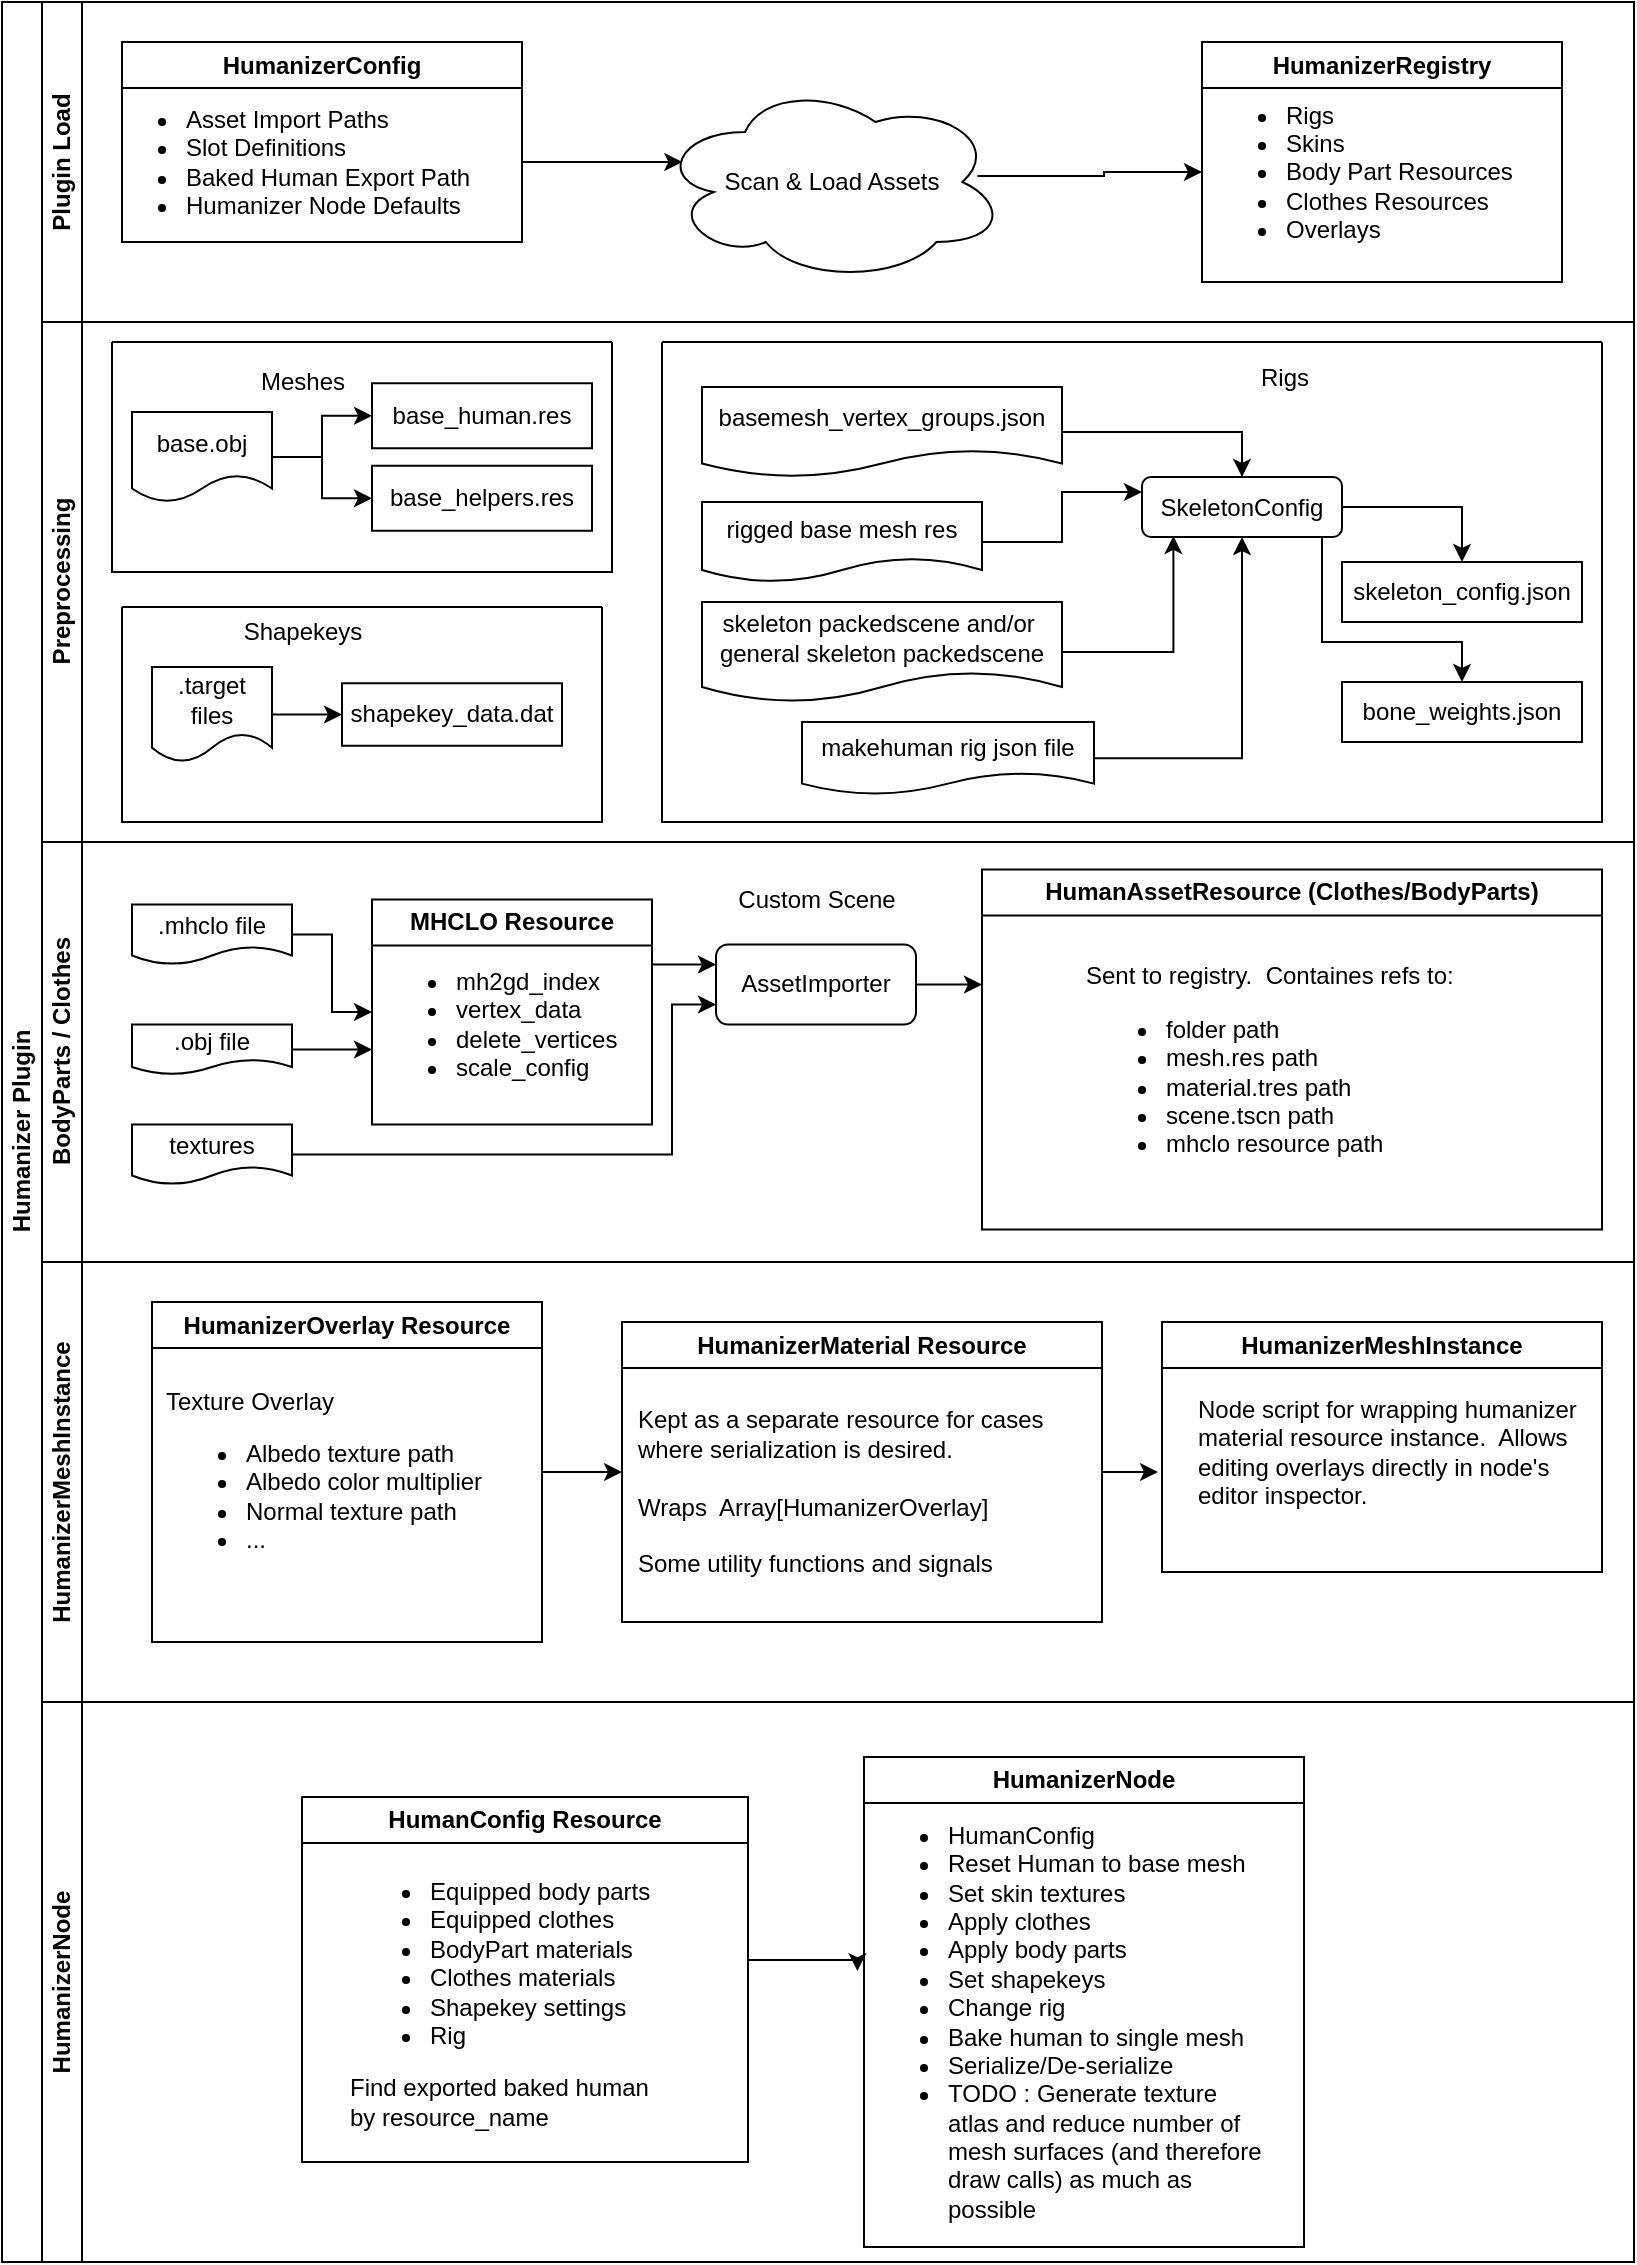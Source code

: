 <mxfile version="24.0.0" type="device">
  <diagram id="prtHgNgQTEPvFCAcTncT" name="Page-1">
    <mxGraphModel dx="2048" dy="759" grid="1" gridSize="10" guides="1" tooltips="1" connect="1" arrows="1" fold="1" page="1" pageScale="1" pageWidth="827" pageHeight="1169" math="0" shadow="0">
      <root>
        <mxCell id="0" />
        <mxCell id="1" parent="0" />
        <mxCell id="dNxyNK7c78bLwvsdeMH5-19" value="Humanizer Plugin" style="swimlane;html=1;childLayout=stackLayout;resizeParent=1;resizeParentMax=0;horizontal=0;startSize=20;horizontalStack=0;" parent="1" vertex="1">
          <mxGeometry x="-818" y="10" width="816" height="1130" as="geometry" />
        </mxCell>
        <mxCell id="E1nOFEmdzeE2VjTm07h2-82" value="Plugin Load" style="swimlane;horizontal=0;whiteSpace=wrap;html=1;startSize=20;" parent="dNxyNK7c78bLwvsdeMH5-19" vertex="1">
          <mxGeometry x="20" width="796" height="160" as="geometry" />
        </mxCell>
        <mxCell id="E1nOFEmdzeE2VjTm07h2-85" value="HumanizerConfig" style="swimlane;whiteSpace=wrap;html=1;" parent="E1nOFEmdzeE2VjTm07h2-82" vertex="1">
          <mxGeometry x="40" y="20" width="200" height="100" as="geometry" />
        </mxCell>
        <mxCell id="E1nOFEmdzeE2VjTm07h2-87" value="&lt;ul&gt;&lt;li&gt;Asset Import Paths&lt;/li&gt;&lt;li&gt;Slot Definitions&lt;/li&gt;&lt;li&gt;Baked Human Export Path&lt;/li&gt;&lt;li&gt;Humanizer Node Defaults&lt;/li&gt;&lt;/ul&gt;" style="text;html=1;align=left;verticalAlign=middle;resizable=0;points=[];autosize=1;strokeColor=none;fillColor=none;" parent="E1nOFEmdzeE2VjTm07h2-85" vertex="1">
          <mxGeometry x="-10" y="10" width="210" height="100" as="geometry" />
        </mxCell>
        <mxCell id="E1nOFEmdzeE2VjTm07h2-86" value="HumanizerRegistry" style="swimlane;whiteSpace=wrap;html=1;" parent="E1nOFEmdzeE2VjTm07h2-82" vertex="1">
          <mxGeometry x="580" y="20" width="180" height="120" as="geometry" />
        </mxCell>
        <mxCell id="E1nOFEmdzeE2VjTm07h2-90" value="Scan &amp;amp; Load Assets" style="whiteSpace=wrap;html=1;shape=cloud;perimeter=ellipsePerimeter;" parent="E1nOFEmdzeE2VjTm07h2-82" vertex="1">
          <mxGeometry x="308" y="40" width="174" height="100" as="geometry" />
        </mxCell>
        <mxCell id="E1nOFEmdzeE2VjTm07h2-93" style="edgeStyle=orthogonalEdgeStyle;rounded=0;orthogonalLoop=1;jettySize=auto;html=1;entryX=0.07;entryY=0.4;entryDx=0;entryDy=0;entryPerimeter=0;" parent="E1nOFEmdzeE2VjTm07h2-82" source="E1nOFEmdzeE2VjTm07h2-87" target="E1nOFEmdzeE2VjTm07h2-90" edge="1">
          <mxGeometry relative="1" as="geometry" />
        </mxCell>
        <mxCell id="E1nOFEmdzeE2VjTm07h2-96" value="" style="edgeStyle=orthogonalEdgeStyle;rounded=0;orthogonalLoop=1;jettySize=auto;html=1;exitX=0.918;exitY=0.47;exitDx=0;exitDy=0;exitPerimeter=0;" parent="E1nOFEmdzeE2VjTm07h2-82" source="E1nOFEmdzeE2VjTm07h2-90" target="E1nOFEmdzeE2VjTm07h2-88" edge="1">
          <mxGeometry relative="1" as="geometry">
            <mxPoint x="520" y="287" as="sourcePoint" />
            <mxPoint x="630" y="290" as="targetPoint" />
          </mxGeometry>
        </mxCell>
        <mxCell id="E1nOFEmdzeE2VjTm07h2-88" value="&lt;ul&gt;&lt;li&gt;Rigs&lt;/li&gt;&lt;li&gt;Skins&lt;/li&gt;&lt;li&gt;Body Part Resources&lt;/li&gt;&lt;li&gt;Clothes Resources&lt;/li&gt;&lt;li&gt;Overlays&lt;/li&gt;&lt;/ul&gt;" style="text;html=1;align=left;verticalAlign=middle;resizable=0;points=[];autosize=1;strokeColor=none;fillColor=none;" parent="E1nOFEmdzeE2VjTm07h2-82" vertex="1">
          <mxGeometry x="580" y="30" width="180" height="110" as="geometry" />
        </mxCell>
        <mxCell id="dNxyNK7c78bLwvsdeMH5-20" value="Preprocessing" style="swimlane;html=1;startSize=20;horizontal=0;" parent="dNxyNK7c78bLwvsdeMH5-19" vertex="1">
          <mxGeometry x="20" y="160" width="796" height="260" as="geometry">
            <mxRectangle x="20" width="850" height="30" as="alternateBounds" />
          </mxGeometry>
        </mxCell>
        <mxCell id="E1nOFEmdzeE2VjTm07h2-50" value="Shapekeys" style="text;html=1;align=center;verticalAlign=middle;resizable=0;points=[];autosize=1;strokeColor=none;fillColor=none;" parent="dNxyNK7c78bLwvsdeMH5-20" vertex="1">
          <mxGeometry x="90" y="140" width="80" height="30" as="geometry" />
        </mxCell>
        <mxCell id="E1nOFEmdzeE2VjTm07h2-54" value="" style="swimlane;startSize=0;" parent="dNxyNK7c78bLwvsdeMH5-20" vertex="1">
          <mxGeometry x="310" y="10" width="470" height="240" as="geometry">
            <mxRectangle x="334" y="10" width="50" height="40" as="alternateBounds" />
          </mxGeometry>
        </mxCell>
        <mxCell id="E1nOFEmdzeE2VjTm07h2-55" value="Rigs" style="text;html=1;align=center;verticalAlign=middle;resizable=0;points=[];autosize=1;strokeColor=none;fillColor=none;" parent="E1nOFEmdzeE2VjTm07h2-54" vertex="1">
          <mxGeometry x="286" y="2.5" width="50" height="30" as="geometry" />
        </mxCell>
        <mxCell id="Voa3J6IPuXhRRujfUPY2-4" style="edgeStyle=orthogonalEdgeStyle;rounded=0;orthogonalLoop=1;jettySize=auto;html=1;entryX=0.5;entryY=0;entryDx=0;entryDy=0;" edge="1" parent="E1nOFEmdzeE2VjTm07h2-54" source="E1nOFEmdzeE2VjTm07h2-42" target="E1nOFEmdzeE2VjTm07h2-56">
          <mxGeometry relative="1" as="geometry">
            <Array as="points">
              <mxPoint x="400" y="82" />
            </Array>
          </mxGeometry>
        </mxCell>
        <mxCell id="Voa3J6IPuXhRRujfUPY2-5" style="edgeStyle=orthogonalEdgeStyle;rounded=0;orthogonalLoop=1;jettySize=auto;html=1;entryX=0.5;entryY=0;entryDx=0;entryDy=0;" edge="1" parent="E1nOFEmdzeE2VjTm07h2-54" source="E1nOFEmdzeE2VjTm07h2-42" target="E1nOFEmdzeE2VjTm07h2-57">
          <mxGeometry relative="1" as="geometry">
            <Array as="points">
              <mxPoint x="330" y="150" />
              <mxPoint x="400" y="150" />
            </Array>
          </mxGeometry>
        </mxCell>
        <mxCell id="E1nOFEmdzeE2VjTm07h2-42" value="SkeletonConfig" style="rounded=1;whiteSpace=wrap;html=1;" parent="E1nOFEmdzeE2VjTm07h2-54" vertex="1">
          <mxGeometry x="240" y="67.5" width="100" height="30" as="geometry" />
        </mxCell>
        <mxCell id="E1nOFEmdzeE2VjTm07h2-61" style="edgeStyle=orthogonalEdgeStyle;rounded=0;orthogonalLoop=1;jettySize=auto;html=1;entryX=0;entryY=0.25;entryDx=0;entryDy=0;" parent="E1nOFEmdzeE2VjTm07h2-54" source="E1nOFEmdzeE2VjTm07h2-40" target="E1nOFEmdzeE2VjTm07h2-42" edge="1">
          <mxGeometry relative="1" as="geometry" />
        </mxCell>
        <mxCell id="E1nOFEmdzeE2VjTm07h2-40" value="rigged base mesh res" style="shape=document;whiteSpace=wrap;html=1;boundedLbl=1;" parent="E1nOFEmdzeE2VjTm07h2-54" vertex="1">
          <mxGeometry x="20" y="80" width="140" height="40" as="geometry" />
        </mxCell>
        <mxCell id="E1nOFEmdzeE2VjTm07h2-41" value="skeleton packedscene&amp;nbsp;&lt;span style=&quot;background-color: initial;&quot;&gt;and/or&amp;nbsp;&lt;/span&gt;&lt;div&gt;&lt;span style=&quot;background-color: initial;&quot;&gt;general skeleton packedscene&lt;/span&gt;&lt;/div&gt;" style="shape=document;whiteSpace=wrap;html=1;boundedLbl=1;" parent="E1nOFEmdzeE2VjTm07h2-54" vertex="1">
          <mxGeometry x="20" y="130" width="180" height="50" as="geometry" />
        </mxCell>
        <mxCell id="E1nOFEmdzeE2VjTm07h2-63" style="edgeStyle=orthogonalEdgeStyle;rounded=0;orthogonalLoop=1;jettySize=auto;html=1;entryX=0.5;entryY=1;entryDx=0;entryDy=0;" parent="E1nOFEmdzeE2VjTm07h2-54" source="E1nOFEmdzeE2VjTm07h2-38" target="E1nOFEmdzeE2VjTm07h2-42" edge="1">
          <mxGeometry relative="1" as="geometry" />
        </mxCell>
        <mxCell id="E1nOFEmdzeE2VjTm07h2-38" value="makehuman&amp;nbsp;&lt;span style=&quot;background-color: initial;&quot;&gt;rig json file&lt;/span&gt;" style="shape=document;whiteSpace=wrap;html=1;boundedLbl=1;" parent="E1nOFEmdzeE2VjTm07h2-54" vertex="1">
          <mxGeometry x="70" y="190" width="146" height="36.25" as="geometry" />
        </mxCell>
        <mxCell id="E1nOFEmdzeE2VjTm07h2-56" value="skeleton_config.json" style="rounded=0;whiteSpace=wrap;html=1;" parent="E1nOFEmdzeE2VjTm07h2-54" vertex="1">
          <mxGeometry x="340" y="110" width="120" height="30" as="geometry" />
        </mxCell>
        <mxCell id="E1nOFEmdzeE2VjTm07h2-57" value="bone_weights.json" style="rounded=0;whiteSpace=wrap;html=1;" parent="E1nOFEmdzeE2VjTm07h2-54" vertex="1">
          <mxGeometry x="340" y="170" width="120" height="30" as="geometry" />
        </mxCell>
        <mxCell id="E1nOFEmdzeE2VjTm07h2-62" style="edgeStyle=orthogonalEdgeStyle;rounded=0;orthogonalLoop=1;jettySize=auto;html=1;entryX=0.157;entryY=0.983;entryDx=0;entryDy=0;entryPerimeter=0;" parent="E1nOFEmdzeE2VjTm07h2-54" source="E1nOFEmdzeE2VjTm07h2-41" target="E1nOFEmdzeE2VjTm07h2-42" edge="1">
          <mxGeometry relative="1" as="geometry">
            <Array as="points">
              <mxPoint x="256" y="155" />
            </Array>
          </mxGeometry>
        </mxCell>
        <mxCell id="E1nOFEmdzeE2VjTm07h2-39" value="basemesh_vertex_groups.json" style="shape=document;whiteSpace=wrap;html=1;boundedLbl=1;" parent="E1nOFEmdzeE2VjTm07h2-54" vertex="1">
          <mxGeometry x="20" y="22.5" width="180" height="45" as="geometry" />
        </mxCell>
        <mxCell id="E1nOFEmdzeE2VjTm07h2-60" style="edgeStyle=orthogonalEdgeStyle;rounded=0;orthogonalLoop=1;jettySize=auto;html=1;entryX=0.5;entryY=0;entryDx=0;entryDy=0;" parent="E1nOFEmdzeE2VjTm07h2-54" source="E1nOFEmdzeE2VjTm07h2-39" target="E1nOFEmdzeE2VjTm07h2-42" edge="1">
          <mxGeometry relative="1" as="geometry" />
        </mxCell>
        <mxCell id="E1nOFEmdzeE2VjTm07h2-52" value="" style="swimlane;startSize=0;" parent="dNxyNK7c78bLwvsdeMH5-20" vertex="1">
          <mxGeometry x="40" y="142.5" width="240" height="107.5" as="geometry">
            <mxRectangle x="-120" y="-127.5" width="50" height="40" as="alternateBounds" />
          </mxGeometry>
        </mxCell>
        <mxCell id="E1nOFEmdzeE2VjTm07h2-3" value="shapekey_data.dat" style="rounded=0;whiteSpace=wrap;html=1;" parent="E1nOFEmdzeE2VjTm07h2-52" vertex="1">
          <mxGeometry x="110" y="38.13" width="110" height="31.25" as="geometry" />
        </mxCell>
        <mxCell id="E1nOFEmdzeE2VjTm07h2-14" value=".target&lt;div&gt;files&lt;/div&gt;" style="rounded=0;whiteSpace=wrap;html=1;shape=document;boundedLbl=1;" parent="E1nOFEmdzeE2VjTm07h2-52" vertex="1">
          <mxGeometry x="15" y="30" width="60" height="47.5" as="geometry" />
        </mxCell>
        <mxCell id="E1nOFEmdzeE2VjTm07h2-16" style="edgeStyle=orthogonalEdgeStyle;rounded=0;orthogonalLoop=1;jettySize=auto;html=1;entryX=0;entryY=0.5;entryDx=0;entryDy=0;" parent="E1nOFEmdzeE2VjTm07h2-52" source="E1nOFEmdzeE2VjTm07h2-14" target="E1nOFEmdzeE2VjTm07h2-3" edge="1">
          <mxGeometry relative="1" as="geometry" />
        </mxCell>
        <mxCell id="E1nOFEmdzeE2VjTm07h2-53" value="" style="swimlane;startSize=0;" parent="dNxyNK7c78bLwvsdeMH5-20" vertex="1">
          <mxGeometry x="35" y="10" width="250" height="115" as="geometry">
            <mxRectangle x="30" y="10" width="50" height="40" as="alternateBounds" />
          </mxGeometry>
        </mxCell>
        <mxCell id="E1nOFEmdzeE2VjTm07h2-17" value="Meshes" style="text;html=1;align=center;verticalAlign=middle;resizable=0;points=[];autosize=1;strokeColor=none;fillColor=none;" parent="E1nOFEmdzeE2VjTm07h2-53" vertex="1">
          <mxGeometry x="60" y="5" width="70" height="30" as="geometry" />
        </mxCell>
        <mxCell id="E1nOFEmdzeE2VjTm07h2-11" value="base.obj" style="rounded=0;whiteSpace=wrap;html=1;glass=0;shape=document;boundedLbl=1;" parent="E1nOFEmdzeE2VjTm07h2-53" vertex="1">
          <mxGeometry x="10" y="35" width="70" height="45" as="geometry" />
        </mxCell>
        <mxCell id="E1nOFEmdzeE2VjTm07h2-32" value="base_helpers.res" style="rounded=0;whiteSpace=wrap;html=1;fontFamily=Helvetica;fontSize=12;fontColor=#000000;align=center;" parent="E1nOFEmdzeE2VjTm07h2-53" vertex="1">
          <mxGeometry x="130" y="61.88" width="110" height="32.5" as="geometry" />
        </mxCell>
        <mxCell id="dNxyNK7c78bLwvsdeMH5-24" value="&lt;div&gt;&lt;span style=&quot;background-color: initial;&quot;&gt;base_human.res&lt;/span&gt;&lt;br&gt;&lt;/div&gt;" style="rounded=0;whiteSpace=wrap;html=1;fontFamily=Helvetica;fontSize=12;fontColor=#000000;align=center;" parent="E1nOFEmdzeE2VjTm07h2-53" vertex="1">
          <mxGeometry x="130" y="20.63" width="110" height="32.5" as="geometry" />
        </mxCell>
        <mxCell id="E1nOFEmdzeE2VjTm07h2-33" style="edgeStyle=orthogonalEdgeStyle;rounded=0;orthogonalLoop=1;jettySize=auto;html=1;" parent="E1nOFEmdzeE2VjTm07h2-53" source="E1nOFEmdzeE2VjTm07h2-11" target="E1nOFEmdzeE2VjTm07h2-32" edge="1">
          <mxGeometry relative="1" as="geometry" />
        </mxCell>
        <mxCell id="E1nOFEmdzeE2VjTm07h2-13" style="edgeStyle=orthogonalEdgeStyle;rounded=0;orthogonalLoop=1;jettySize=auto;html=1;exitX=1;exitY=0.5;exitDx=0;exitDy=0;entryX=0;entryY=0.5;entryDx=0;entryDy=0;" parent="E1nOFEmdzeE2VjTm07h2-53" source="E1nOFEmdzeE2VjTm07h2-11" target="dNxyNK7c78bLwvsdeMH5-24" edge="1">
          <mxGeometry relative="1" as="geometry" />
        </mxCell>
        <mxCell id="dNxyNK7c78bLwvsdeMH5-21" value="BodyParts /&amp;nbsp;&lt;span style=&quot;background-color: initial;&quot;&gt;Clothes&lt;/span&gt;" style="swimlane;html=1;startSize=20;horizontal=0;" parent="dNxyNK7c78bLwvsdeMH5-19" vertex="1">
          <mxGeometry x="20" y="420" width="796" height="210" as="geometry">
            <mxRectangle x="20" y="30" width="850" height="30" as="alternateBounds" />
          </mxGeometry>
        </mxCell>
        <mxCell id="Voa3J6IPuXhRRujfUPY2-1" style="edgeStyle=orthogonalEdgeStyle;rounded=0;orthogonalLoop=1;jettySize=auto;html=1;" edge="1" parent="dNxyNK7c78bLwvsdeMH5-21" source="E1nOFEmdzeE2VjTm07h2-9">
          <mxGeometry relative="1" as="geometry">
            <mxPoint x="470" y="71.25" as="targetPoint" />
          </mxGeometry>
        </mxCell>
        <mxCell id="E1nOFEmdzeE2VjTm07h2-9" value="AssetImporter" style="rounded=1;whiteSpace=wrap;html=1;" parent="dNxyNK7c78bLwvsdeMH5-21" vertex="1">
          <mxGeometry x="337" y="51.25" width="100" height="40" as="geometry" />
        </mxCell>
        <mxCell id="E1nOFEmdzeE2VjTm07h2-28" style="edgeStyle=orthogonalEdgeStyle;rounded=0;orthogonalLoop=1;jettySize=auto;html=1;entryX=0;entryY=0.5;entryDx=0;entryDy=0;" parent="dNxyNK7c78bLwvsdeMH5-21" source="E1nOFEmdzeE2VjTm07h2-18" target="E1nOFEmdzeE2VjTm07h2-24" edge="1">
          <mxGeometry relative="1" as="geometry" />
        </mxCell>
        <mxCell id="E1nOFEmdzeE2VjTm07h2-18" value=".mhclo file" style="rounded=0;whiteSpace=wrap;html=1;shape=document;boundedLbl=1;" parent="dNxyNK7c78bLwvsdeMH5-21" vertex="1">
          <mxGeometry x="45" y="31.25" width="80" height="30" as="geometry" />
        </mxCell>
        <mxCell id="E1nOFEmdzeE2VjTm07h2-29" style="edgeStyle=orthogonalEdgeStyle;rounded=0;orthogonalLoop=1;jettySize=auto;html=1;" parent="dNxyNK7c78bLwvsdeMH5-21" source="E1nOFEmdzeE2VjTm07h2-19" edge="1">
          <mxGeometry relative="1" as="geometry">
            <mxPoint x="165" y="103.75" as="targetPoint" />
          </mxGeometry>
        </mxCell>
        <mxCell id="E1nOFEmdzeE2VjTm07h2-19" value=".obj file" style="rounded=0;whiteSpace=wrap;html=1;shape=document;boundedLbl=1;" parent="dNxyNK7c78bLwvsdeMH5-21" vertex="1">
          <mxGeometry x="45" y="91.25" width="80" height="25" as="geometry" />
        </mxCell>
        <mxCell id="E1nOFEmdzeE2VjTm07h2-37" style="edgeStyle=orthogonalEdgeStyle;rounded=0;orthogonalLoop=1;jettySize=auto;html=1;entryX=0;entryY=0.75;entryDx=0;entryDy=0;" parent="dNxyNK7c78bLwvsdeMH5-21" source="E1nOFEmdzeE2VjTm07h2-20" target="E1nOFEmdzeE2VjTm07h2-9" edge="1">
          <mxGeometry relative="1" as="geometry">
            <Array as="points">
              <mxPoint x="315" y="156.25" />
              <mxPoint x="315" y="81.25" />
            </Array>
          </mxGeometry>
        </mxCell>
        <mxCell id="E1nOFEmdzeE2VjTm07h2-20" value="textures" style="rounded=0;whiteSpace=wrap;html=1;shape=document;boundedLbl=1;" parent="dNxyNK7c78bLwvsdeMH5-21" vertex="1">
          <mxGeometry x="45" y="141.25" width="80" height="30" as="geometry" />
        </mxCell>
        <mxCell id="E1nOFEmdzeE2VjTm07h2-24" value="MHCLO Resource" style="swimlane;whiteSpace=wrap;html=1;" parent="dNxyNK7c78bLwvsdeMH5-21" vertex="1">
          <mxGeometry x="165" y="28.75" width="140" height="112.5" as="geometry" />
        </mxCell>
        <mxCell id="E1nOFEmdzeE2VjTm07h2-26" value="&lt;ul&gt;&lt;li&gt;mh2gd_index&lt;/li&gt;&lt;li style=&quot;&quot;&gt;vertex_data&lt;/li&gt;&lt;li style=&quot;&quot;&gt;delete_vertices&lt;/li&gt;&lt;li style=&quot;&quot;&gt;scale_config&lt;/li&gt;&lt;/ul&gt;" style="text;html=1;align=left;verticalAlign=middle;resizable=0;points=[];autosize=1;strokeColor=none;fillColor=none;" parent="E1nOFEmdzeE2VjTm07h2-24" vertex="1">
          <mxGeometry y="12.5" width="140" height="100" as="geometry" />
        </mxCell>
        <mxCell id="E1nOFEmdzeE2VjTm07h2-36" style="edgeStyle=orthogonalEdgeStyle;rounded=0;orthogonalLoop=1;jettySize=auto;html=1;entryX=0;entryY=0.25;entryDx=0;entryDy=0;" parent="dNxyNK7c78bLwvsdeMH5-21" source="E1nOFEmdzeE2VjTm07h2-26" target="E1nOFEmdzeE2VjTm07h2-9" edge="1">
          <mxGeometry relative="1" as="geometry">
            <Array as="points">
              <mxPoint x="325" y="61.25" />
              <mxPoint x="325" y="61.25" />
            </Array>
          </mxGeometry>
        </mxCell>
        <mxCell id="E1nOFEmdzeE2VjTm07h2-105" value="HumanAssetResource (Clothes/BodyParts)" style="swimlane;whiteSpace=wrap;html=1;" parent="dNxyNK7c78bLwvsdeMH5-21" vertex="1">
          <mxGeometry x="470" y="13.75" width="310" height="180" as="geometry" />
        </mxCell>
        <mxCell id="E1nOFEmdzeE2VjTm07h2-106" value="&lt;div style=&quot;&quot;&gt;&lt;span style=&quot;background-color: initial;&quot;&gt;Sent to registry.&amp;nbsp; Containes refs to:&lt;/span&gt;&lt;/div&gt;&lt;div&gt;&lt;ul&gt;&lt;li&gt;folder path&lt;/li&gt;&lt;li&gt;mesh.res path&lt;/li&gt;&lt;li&gt;material.tres path&lt;/li&gt;&lt;li&gt;scene.tscn path&lt;/li&gt;&lt;li&gt;mhclo resource path&lt;/li&gt;&lt;/ul&gt;&lt;/div&gt;" style="text;html=1;align=left;verticalAlign=middle;resizable=0;points=[];autosize=1;strokeColor=none;fillColor=none;" parent="E1nOFEmdzeE2VjTm07h2-105" vertex="1">
          <mxGeometry x="50" y="41.25" width="210" height="120" as="geometry" />
        </mxCell>
        <mxCell id="E1nOFEmdzeE2VjTm07h2-126" value="Custom Scene" style="text;html=1;align=center;verticalAlign=middle;resizable=0;points=[];autosize=1;strokeColor=none;fillColor=none;" parent="dNxyNK7c78bLwvsdeMH5-21" vertex="1">
          <mxGeometry x="337" y="13.75" width="100" height="30" as="geometry" />
        </mxCell>
        <mxCell id="E1nOFEmdzeE2VjTm07h2-108" value="HumanizerMeshInstance" style="swimlane;horizontal=0;whiteSpace=wrap;html=1;startSize=20;" parent="dNxyNK7c78bLwvsdeMH5-19" vertex="1">
          <mxGeometry x="20" y="630" width="796" height="220" as="geometry" />
        </mxCell>
        <mxCell id="Voa3J6IPuXhRRujfUPY2-12" style="edgeStyle=orthogonalEdgeStyle;rounded=0;orthogonalLoop=1;jettySize=auto;html=1;" edge="1" parent="E1nOFEmdzeE2VjTm07h2-108" source="E1nOFEmdzeE2VjTm07h2-109">
          <mxGeometry relative="1" as="geometry">
            <mxPoint x="558" y="105" as="targetPoint" />
          </mxGeometry>
        </mxCell>
        <mxCell id="E1nOFEmdzeE2VjTm07h2-109" value="HumanizerMaterial Resource" style="swimlane;whiteSpace=wrap;html=1;" parent="E1nOFEmdzeE2VjTm07h2-108" vertex="1">
          <mxGeometry x="290" y="30" width="240" height="150" as="geometry" />
        </mxCell>
        <mxCell id="E1nOFEmdzeE2VjTm07h2-110" value="&lt;div&gt;Kept as a separate resource for cases&lt;/div&gt;&lt;div&gt;where serialization is desired.&amp;nbsp;&lt;/div&gt;&lt;div&gt;&lt;br&gt;&lt;/div&gt;&lt;div&gt;Wraps&amp;nbsp; A&lt;span style=&quot;background-color: initial;&quot;&gt;rray[HumanizerOverlay]&lt;/span&gt;&lt;/div&gt;&lt;div&gt;&lt;span style=&quot;background-color: initial;&quot;&gt;&lt;br&gt;&lt;/span&gt;&lt;/div&gt;&lt;div&gt;&lt;span style=&quot;background-color: initial;&quot;&gt;Some utility functions and signals&lt;/span&gt;&lt;/div&gt;" style="text;html=1;align=left;verticalAlign=middle;resizable=0;points=[];autosize=1;strokeColor=none;fillColor=none;" parent="E1nOFEmdzeE2VjTm07h2-109" vertex="1">
          <mxGeometry x="6" y="35" width="230" height="100" as="geometry" />
        </mxCell>
        <mxCell id="E1nOFEmdzeE2VjTm07h2-121" style="edgeStyle=orthogonalEdgeStyle;rounded=0;orthogonalLoop=1;jettySize=auto;html=1;entryX=0;entryY=0.5;entryDx=0;entryDy=0;" parent="E1nOFEmdzeE2VjTm07h2-108" source="E1nOFEmdzeE2VjTm07h2-111" target="E1nOFEmdzeE2VjTm07h2-109" edge="1">
          <mxGeometry relative="1" as="geometry" />
        </mxCell>
        <mxCell id="E1nOFEmdzeE2VjTm07h2-111" value="HumanizerOverlay Resource" style="swimlane;whiteSpace=wrap;html=1;" parent="E1nOFEmdzeE2VjTm07h2-108" vertex="1">
          <mxGeometry x="55" y="20" width="195" height="170" as="geometry" />
        </mxCell>
        <mxCell id="E1nOFEmdzeE2VjTm07h2-112" value="Texture Overlay&lt;div&gt;&lt;ul&gt;&lt;li&gt;Albedo texture path&lt;/li&gt;&lt;li&gt;Albedo color multiplier&lt;/li&gt;&lt;li&gt;Normal texture path&lt;/li&gt;&lt;li&gt;...&lt;/li&gt;&lt;/ul&gt;&lt;/div&gt;" style="text;html=1;align=left;verticalAlign=middle;resizable=0;points=[];autosize=1;strokeColor=none;fillColor=none;" parent="E1nOFEmdzeE2VjTm07h2-111" vertex="1">
          <mxGeometry x="5" y="35" width="180" height="110" as="geometry" />
        </mxCell>
        <mxCell id="E1nOFEmdzeE2VjTm07h2-114" value="HumanizerMeshInstance" style="swimlane;whiteSpace=wrap;html=1;" parent="E1nOFEmdzeE2VjTm07h2-108" vertex="1">
          <mxGeometry x="560" y="30" width="220" height="125" as="geometry" />
        </mxCell>
        <mxCell id="E1nOFEmdzeE2VjTm07h2-115" value="Node script for wrapping humanizer&amp;nbsp;&lt;div&gt;material resource instance.&amp;nbsp; Allows&amp;nbsp;&lt;/div&gt;&lt;div&gt;editing overlays&amp;nbsp;&lt;span style=&quot;background-color: initial;&quot;&gt;directly in node&#39;s&lt;/span&gt;&lt;/div&gt;&lt;div&gt;&lt;span style=&quot;background-color: initial;&quot;&gt;editor&amp;nbsp;&lt;/span&gt;&lt;span style=&quot;background-color: initial;&quot;&gt;inspector.&lt;/span&gt;&lt;/div&gt;" style="text;html=1;align=left;verticalAlign=middle;resizable=0;points=[];autosize=1;strokeColor=none;fillColor=none;" parent="E1nOFEmdzeE2VjTm07h2-114" vertex="1">
          <mxGeometry x="16" y="30" width="220" height="70" as="geometry" />
        </mxCell>
        <mxCell id="E1nOFEmdzeE2VjTm07h2-123" value="HumanizerNode" style="swimlane;horizontal=0;whiteSpace=wrap;html=1;startSize=20;" parent="dNxyNK7c78bLwvsdeMH5-19" vertex="1">
          <mxGeometry x="20" y="850" width="796" height="280" as="geometry" />
        </mxCell>
        <mxCell id="E1nOFEmdzeE2VjTm07h2-124" value="HumanizerNode" style="swimlane;whiteSpace=wrap;html=1;" parent="E1nOFEmdzeE2VjTm07h2-123" vertex="1">
          <mxGeometry x="411" y="27.5" width="220" height="245" as="geometry" />
        </mxCell>
        <mxCell id="E1nOFEmdzeE2VjTm07h2-125" value="&lt;ul&gt;&lt;li&gt;HumanConfig&lt;/li&gt;&lt;li&gt;Reset Human to base mesh&lt;/li&gt;&lt;li&gt;Set skin textures&lt;/li&gt;&lt;li&gt;Apply clothes&amp;nbsp;&lt;/li&gt;&lt;li&gt;Apply body parts&lt;/li&gt;&lt;li&gt;Set shapekeys&lt;/li&gt;&lt;li&gt;Change rig&lt;/li&gt;&lt;li&gt;Bake human to single mesh&lt;/li&gt;&lt;li&gt;Serialize/De-serialize&lt;/li&gt;&lt;li&gt;TODO : Generate texture&amp;nbsp;&lt;br&gt;atlas and reduce number of&lt;br&gt;mesh surfaces (and therefore&lt;br&gt;draw calls) as much as&amp;nbsp;&lt;br&gt;possible&lt;/li&gt;&lt;/ul&gt;" style="text;html=1;align=left;verticalAlign=middle;resizable=0;points=[];autosize=1;strokeColor=none;fillColor=none;" parent="E1nOFEmdzeE2VjTm07h2-124" vertex="1">
          <mxGeometry y="12.5" width="220" height="240" as="geometry" />
        </mxCell>
        <mxCell id="Voa3J6IPuXhRRujfUPY2-7" value="HumanConfig Resource" style="swimlane;whiteSpace=wrap;html=1;" vertex="1" parent="E1nOFEmdzeE2VjTm07h2-123">
          <mxGeometry x="130" y="47.5" width="223" height="182.5" as="geometry" />
        </mxCell>
        <mxCell id="Voa3J6IPuXhRRujfUPY2-10" value="&lt;ul&gt;&lt;li&gt;Equipped body parts&lt;/li&gt;&lt;li&gt;Equipped clothes&lt;/li&gt;&lt;li&gt;BodyPart materials&lt;/li&gt;&lt;li&gt;Clothes materials&lt;/li&gt;&lt;li&gt;Shapekey settings&lt;/li&gt;&lt;li&gt;Rig&lt;/li&gt;&lt;/ul&gt;&lt;span style=&quot;background-color: initial;&quot;&gt;Find exported baked human&amp;nbsp;&lt;/span&gt;&lt;div&gt;&lt;span style=&quot;background-color: initial;&quot;&gt;by resource_name&lt;/span&gt;&lt;br&gt;&lt;/div&gt;" style="text;html=1;align=left;verticalAlign=middle;resizable=0;points=[];autosize=1;strokeColor=none;fillColor=none;" vertex="1" parent="Voa3J6IPuXhRRujfUPY2-7">
          <mxGeometry x="21.5" y="22.5" width="180" height="150" as="geometry" />
        </mxCell>
        <mxCell id="Voa3J6IPuXhRRujfUPY2-13" style="edgeStyle=orthogonalEdgeStyle;rounded=0;orthogonalLoop=1;jettySize=auto;html=1;entryX=-0.015;entryY=0.394;entryDx=0;entryDy=0;entryPerimeter=0;" edge="1" parent="E1nOFEmdzeE2VjTm07h2-123" source="Voa3J6IPuXhRRujfUPY2-7" target="E1nOFEmdzeE2VjTm07h2-125">
          <mxGeometry relative="1" as="geometry">
            <Array as="points">
              <mxPoint x="378" y="129" />
              <mxPoint x="378" y="129" />
            </Array>
          </mxGeometry>
        </mxCell>
      </root>
    </mxGraphModel>
  </diagram>
</mxfile>
